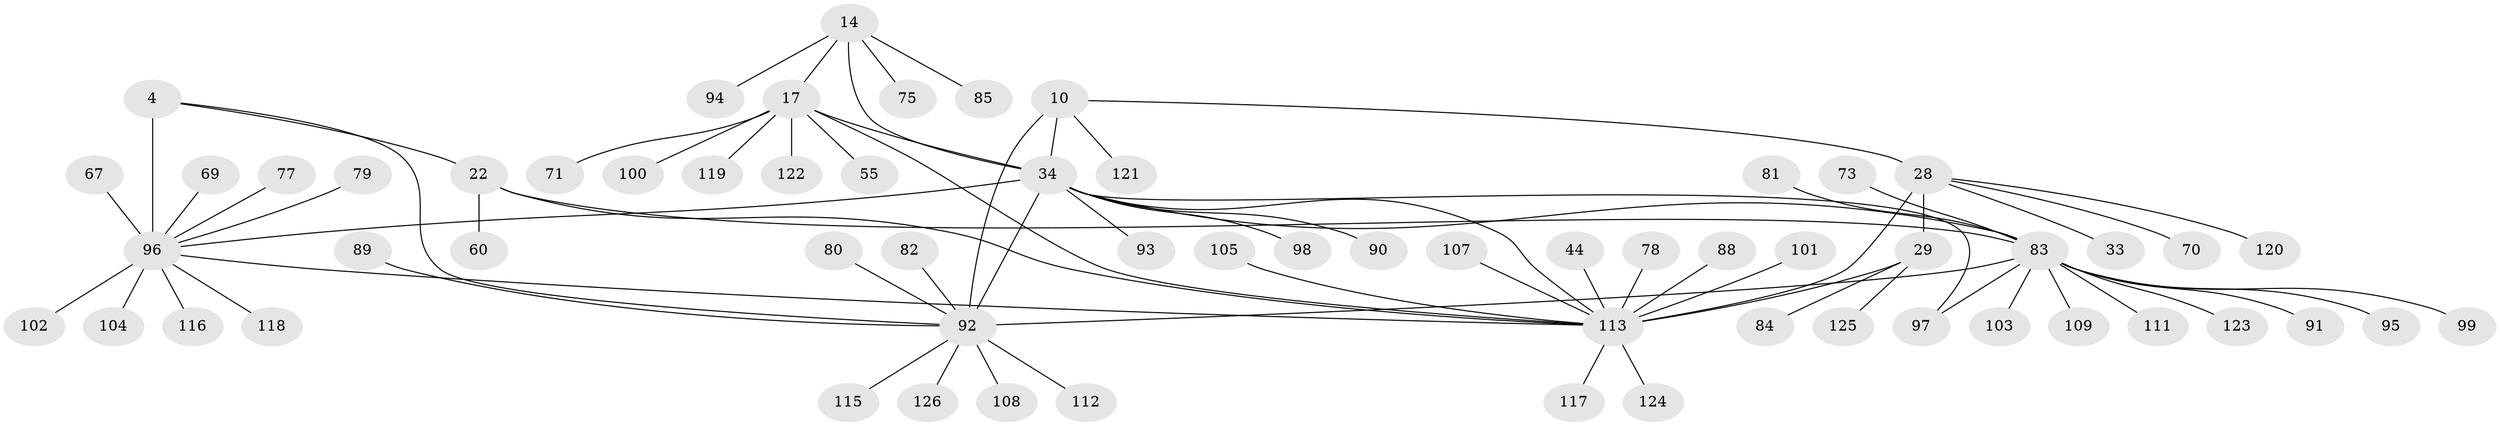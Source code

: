 // original degree distribution, {9: 0.031746031746031744, 11: 0.023809523809523808, 6: 0.023809523809523808, 7: 0.03968253968253968, 8: 0.06349206349206349, 5: 0.015873015873015872, 15: 0.007936507936507936, 12: 0.007936507936507936, 10: 0.007936507936507936, 13: 0.007936507936507936, 14: 0.007936507936507936, 1: 0.5714285714285714, 2: 0.16666666666666666, 3: 0.015873015873015872, 4: 0.007936507936507936}
// Generated by graph-tools (version 1.1) at 2025/55/03/09/25 04:55:32]
// undirected, 63 vertices, 73 edges
graph export_dot {
graph [start="1"]
  node [color=gray90,style=filled];
  4 [super="+3"];
  10 [super="+8"];
  14 [super="+13"];
  17 [super="+16"];
  22 [super="+21"];
  28 [super="+25"];
  29 [super="+26"];
  33;
  34 [super="+18"];
  44;
  55;
  60;
  67 [super="+32"];
  69;
  70;
  71 [super="+51"];
  73;
  75 [super="+42"];
  77;
  78;
  79;
  80;
  81;
  82;
  83 [super="+23+31+47+41+45+49+24+61+62+68+72"];
  84;
  85;
  88;
  89;
  90;
  91;
  92 [super="+74+48+56+76"];
  93;
  94 [super="+87"];
  95;
  96 [super="+64"];
  97 [super="+66"];
  98;
  99;
  100;
  101 [super="+38"];
  102;
  103;
  104;
  105;
  107;
  108;
  109;
  111;
  112 [super="+37"];
  113 [super="+57+59+106+110+53+36"];
  115;
  116;
  117 [super="+65"];
  118;
  119 [super="+114"];
  120;
  121 [super="+54"];
  122;
  123;
  124;
  125;
  126;
  4 -- 22;
  4 -- 92;
  4 -- 96 [weight=8];
  10 -- 28;
  10 -- 121;
  10 -- 34;
  10 -- 92 [weight=8];
  14 -- 17 [weight=4];
  14 -- 85;
  14 -- 75;
  14 -- 94;
  14 -- 34 [weight=4];
  17 -- 55;
  17 -- 100;
  17 -- 122;
  17 -- 71;
  17 -- 119;
  17 -- 113;
  17 -- 34 [weight=4];
  22 -- 60;
  22 -- 113 [weight=4];
  22 -- 83 [weight=8];
  28 -- 29 [weight=4];
  28 -- 70;
  28 -- 33;
  28 -- 120;
  28 -- 113 [weight=4];
  29 -- 84;
  29 -- 125;
  29 -- 113 [weight=4];
  34 -- 97 [weight=2];
  34 -- 98;
  34 -- 113;
  34 -- 90;
  34 -- 92 [weight=2];
  34 -- 93;
  34 -- 83 [weight=3];
  34 -- 96;
  44 -- 113;
  67 -- 96;
  69 -- 96;
  73 -- 83;
  77 -- 96;
  78 -- 113;
  79 -- 96;
  80 -- 92;
  81 -- 83;
  82 -- 92;
  83 -- 91;
  83 -- 95;
  83 -- 97;
  83 -- 103;
  83 -- 109;
  83 -- 111;
  83 -- 99;
  83 -- 123;
  83 -- 92;
  88 -- 113;
  89 -- 92;
  92 -- 108;
  92 -- 112;
  92 -- 115;
  92 -- 126;
  96 -- 102;
  96 -- 104;
  96 -- 113 [weight=2];
  96 -- 116;
  96 -- 118;
  101 -- 113;
  105 -- 113;
  107 -- 113;
  113 -- 124;
  113 -- 117;
}
